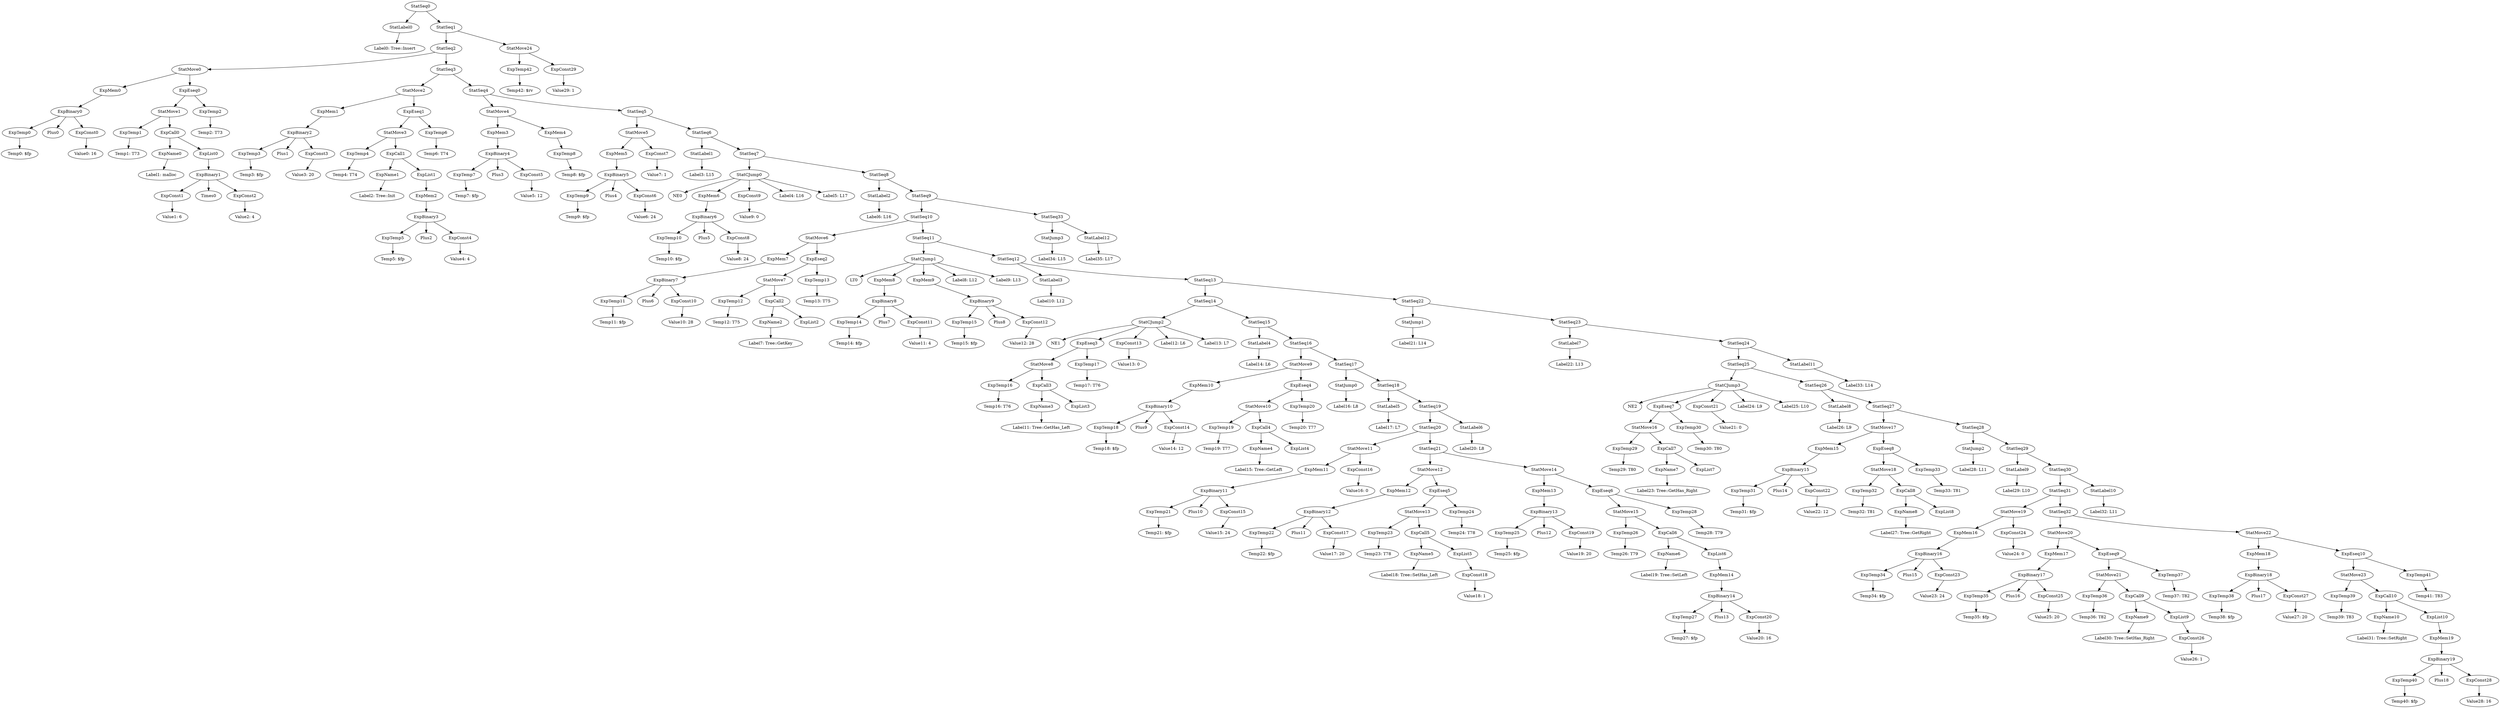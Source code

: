 digraph {
	ordering = out;
	ExpConst29 -> "Value29: 1";
	StatMove24 -> ExpTemp42;
	StatMove24 -> ExpConst29;
	ExpTemp42 -> "Temp42: $rv";
	StatJump3 -> "Label34: L15";
	StatSeq9 -> StatSeq10;
	StatSeq9 -> StatSeq33;
	StatLabel11 -> "Label33: L14";
	StatSeq24 -> StatSeq25;
	StatSeq24 -> StatLabel11;
	StatLabel10 -> "Label32: L11";
	StatSeq1 -> StatSeq2;
	StatSeq1 -> StatMove24;
	StatSeq30 -> StatSeq31;
	StatSeq30 -> StatLabel10;
	ExpTemp41 -> "Temp41: T83";
	ExpEseq10 -> StatMove23;
	ExpEseq10 -> ExpTemp41;
	ExpList10 -> ExpMem19;
	ExpBinary19 -> ExpTemp40;
	ExpBinary19 -> Plus18;
	ExpBinary19 -> ExpConst28;
	ExpCall10 -> ExpName10;
	ExpCall10 -> ExpList10;
	ExpName10 -> "Label31: Tree::SetRight";
	ExpTemp39 -> "Temp39: T83";
	StatMove22 -> ExpMem18;
	StatMove22 -> ExpEseq10;
	ExpConst27 -> "Value27: 20";
	ExpTemp37 -> "Temp37: T82";
	ExpEseq9 -> StatMove21;
	ExpEseq9 -> ExpTemp37;
	ExpCall9 -> ExpName9;
	ExpCall9 -> ExpList9;
	ExpTemp23 -> "Temp23: T78";
	StatSeq13 -> StatSeq14;
	StatSeq13 -> StatSeq22;
	ExpTemp32 -> "Temp32: T81";
	ExpConst11 -> "Value11: 4";
	StatMove12 -> ExpMem12;
	StatMove12 -> ExpEseq5;
	ExpConst19 -> "Value19: 20";
	StatCJump1 -> LT0;
	StatCJump1 -> ExpMem8;
	StatCJump1 -> ExpMem9;
	StatCJump1 -> "Label8: L12";
	StatCJump1 -> "Label9: L13";
	ExpCall3 -> ExpName3;
	ExpCall3 -> ExpList3;
	ExpConst25 -> "Value25: 20";
	ExpTemp13 -> "Temp13: T75";
	ExpEseq2 -> StatMove7;
	ExpEseq2 -> ExpTemp13;
	ExpTemp1 -> "Temp1: T73";
	ExpList1 -> ExpMem2;
	ExpBinary4 -> ExpTemp7;
	ExpBinary4 -> Plus3;
	ExpBinary4 -> ExpConst5;
	StatMove23 -> ExpTemp39;
	StatMove23 -> ExpCall10;
	ExpTemp35 -> "Temp35: $fp";
	StatLabel2 -> "Label6: L16";
	StatMove5 -> ExpMem5;
	StatMove5 -> ExpConst7;
	ExpName2 -> "Label7: Tree::GetKey";
	StatSeq7 -> StatCJump0;
	StatSeq7 -> StatSeq8;
	StatSeq16 -> StatMove9;
	StatSeq16 -> StatSeq17;
	StatCJump2 -> NE1;
	StatCJump2 -> ExpEseq3;
	StatCJump2 -> ExpConst13;
	StatCJump2 -> "Label12: L6";
	StatCJump2 -> "Label13: L7";
	ExpTemp16 -> "Temp16: T76";
	ExpBinary6 -> ExpTemp10;
	ExpBinary6 -> Plus5;
	ExpBinary6 -> ExpConst8;
	ExpTemp10 -> "Temp10: $fp";
	ExpMem10 -> ExpBinary10;
	ExpCall6 -> ExpName6;
	ExpCall6 -> ExpList6;
	ExpMem8 -> ExpBinary8;
	StatSeq6 -> StatLabel1;
	StatSeq6 -> StatSeq7;
	StatMove17 -> ExpMem15;
	StatMove17 -> ExpEseq8;
	StatLabel1 -> "Label3: L15";
	StatLabel4 -> "Label14: L6";
	StatSeq23 -> StatLabel7;
	StatSeq23 -> StatSeq24;
	StatSeq5 -> StatMove5;
	StatSeq5 -> StatSeq6;
	StatSeq2 -> StatMove0;
	StatSeq2 -> StatSeq3;
	ExpTemp2 -> "Temp2: T73";
	ExpEseq0 -> StatMove1;
	ExpEseq0 -> ExpTemp2;
	ExpTemp11 -> "Temp11: $fp";
	StatCJump0 -> NE0;
	StatCJump0 -> ExpMem6;
	StatCJump0 -> ExpConst9;
	StatCJump0 -> "Label4: L16";
	StatCJump0 -> "Label5: L17";
	ExpTemp17 -> "Temp17: T76";
	ExpConst3 -> "Value3: 20";
	ExpCall0 -> ExpName0;
	ExpCall0 -> ExpList0;
	ExpTemp12 -> "Temp12: T75";
	ExpTemp14 -> "Temp14: $fp";
	StatLabel6 -> "Label20: L8";
	ExpConst23 -> "Value23: 24";
	ExpTemp33 -> "Temp33: T81";
	StatJump1 -> "Label21: L14";
	StatLabel12 -> "Label35: L17";
	ExpBinary0 -> ExpTemp0;
	ExpBinary0 -> Plus0;
	ExpBinary0 -> ExpConst0;
	ExpBinary11 -> ExpTemp21;
	ExpBinary11 -> Plus10;
	ExpBinary11 -> ExpConst15;
	ExpBinary14 -> ExpTemp27;
	ExpBinary14 -> Plus13;
	ExpBinary14 -> ExpConst20;
	StatMove0 -> ExpMem0;
	StatMove0 -> ExpEseq0;
	StatSeq8 -> StatLabel2;
	StatSeq8 -> StatSeq9;
	StatSeq0 -> StatLabel0;
	StatSeq0 -> StatSeq1;
	ExpTemp5 -> "Temp5: $fp";
	ExpBinary17 -> ExpTemp35;
	ExpBinary17 -> Plus16;
	ExpBinary17 -> ExpConst25;
	ExpMem5 -> ExpBinary5;
	ExpMem16 -> ExpBinary16;
	ExpBinary2 -> ExpTemp3;
	ExpBinary2 -> Plus1;
	ExpBinary2 -> ExpConst3;
	ExpTemp19 -> "Temp19: T77";
	StatSeq17 -> StatJump0;
	StatSeq17 -> StatSeq18;
	ExpMem9 -> ExpBinary9;
	ExpConst6 -> "Value6: 24";
	ExpMem1 -> ExpBinary2;
	ExpBinary1 -> ExpConst1;
	ExpBinary1 -> Times0;
	ExpBinary1 -> ExpConst2;
	ExpConst10 -> "Value10: 28";
	ExpConst1 -> "Value1: 6";
	ExpName3 -> "Label11: Tree::GetHas_Left";
	ExpList6 -> ExpMem14;
	StatMove1 -> ExpTemp1;
	StatMove1 -> ExpCall0;
	ExpConst12 -> "Value12: 28";
	ExpBinary9 -> ExpTemp15;
	ExpBinary9 -> Plus8;
	ExpBinary9 -> ExpConst12;
	ExpTemp8 -> "Temp8: $fp";
	ExpMem15 -> ExpBinary15;
	ExpName0 -> "Label1: malloc";
	ExpConst8 -> "Value8: 24";
	ExpTemp20 -> "Temp20: T77";
	ExpName8 -> "Label27: Tree::GetRight";
	StatMove2 -> ExpMem1;
	StatMove2 -> ExpEseq1;
	ExpBinary13 -> ExpTemp25;
	ExpBinary13 -> Plus12;
	ExpBinary13 -> ExpConst19;
	StatSeq12 -> StatLabel3;
	StatSeq12 -> StatSeq13;
	ExpTemp4 -> "Temp4: T74";
	StatLabel5 -> "Label17: L7";
	ExpEseq3 -> StatMove8;
	ExpEseq3 -> ExpTemp17;
	ExpTemp25 -> "Temp25: $fp";
	ExpName9 -> "Label30: Tree::SetHas_Right";
	StatMove7 -> ExpTemp12;
	StatMove7 -> ExpCall2;
	ExpTemp7 -> "Temp7: $fp";
	StatLabel0 -> "Label0: Tree::Insert";
	ExpConst24 -> "Value24: 0";
	ExpTemp15 -> "Temp15: $fp";
	StatSeq32 -> StatMove20;
	StatSeq32 -> StatMove22;
	StatMove8 -> ExpTemp16;
	StatMove8 -> ExpCall3;
	ExpTemp28 -> "Temp28: T79";
	ExpTemp0 -> "Temp0: $fp";
	StatMove19 -> ExpMem16;
	StatMove19 -> ExpConst24;
	StatSeq10 -> StatMove6;
	StatSeq10 -> StatSeq11;
	StatMove13 -> ExpTemp23;
	StatMove13 -> ExpCall5;
	ExpName1 -> "Label2: Tree::Init";
	ExpMem19 -> ExpBinary19;
	ExpCall1 -> ExpName1;
	ExpCall1 -> ExpList1;
	ExpCall2 -> ExpName2;
	ExpCall2 -> ExpList2;
	ExpConst2 -> "Value2: 4";
	ExpTemp40 -> "Temp40: $fp";
	ExpBinary3 -> ExpTemp5;
	ExpBinary3 -> Plus2;
	ExpBinary3 -> ExpConst4;
	ExpConst13 -> "Value13: 0";
	ExpMem7 -> ExpBinary7;
	StatMove15 -> ExpTemp26;
	StatMove15 -> ExpCall6;
	ExpConst4 -> "Value4: 4";
	ExpBinary8 -> ExpTemp14;
	ExpBinary8 -> Plus7;
	ExpBinary8 -> ExpConst11;
	ExpConst5 -> "Value5: 12";
	StatSeq26 -> StatLabel8;
	StatSeq26 -> StatSeq27;
	StatSeq33 -> StatJump3;
	StatSeq33 -> StatLabel12;
	StatSeq15 -> StatLabel4;
	StatSeq15 -> StatSeq16;
	StatSeq3 -> StatMove2;
	StatSeq3 -> StatSeq4;
	ExpConst0 -> "Value0: 16";
	ExpCall4 -> ExpName4;
	ExpCall4 -> ExpList4;
	ExpMem2 -> ExpBinary3;
	StatSeq11 -> StatCJump1;
	StatSeq11 -> StatSeq12;
	ExpBinary15 -> ExpTemp31;
	ExpBinary15 -> Plus14;
	ExpBinary15 -> ExpConst22;
	StatSeq20 -> StatMove11;
	StatSeq20 -> StatSeq21;
	ExpBinary7 -> ExpTemp11;
	ExpBinary7 -> Plus6;
	ExpBinary7 -> ExpConst10;
	ExpBinary5 -> ExpTemp9;
	ExpBinary5 -> Plus4;
	ExpBinary5 -> ExpConst6;
	ExpConst28 -> "Value28: 16";
	ExpTemp18 -> "Temp18: $fp";
	ExpBinary10 -> ExpTemp18;
	ExpBinary10 -> Plus9;
	ExpBinary10 -> ExpConst14;
	ExpConst9 -> "Value9: 0";
	ExpConst14 -> "Value14: 12";
	StatMove4 -> ExpMem3;
	StatMove4 -> ExpMem4;
	StatMove9 -> ExpMem10;
	StatMove9 -> ExpEseq4;
	ExpMem4 -> ExpTemp8;
	StatMove10 -> ExpTemp19;
	StatMove10 -> ExpCall4;
	ExpName4 -> "Label15: Tree::GetLeft";
	ExpMem3 -> ExpBinary4;
	ExpEseq4 -> StatMove10;
	ExpEseq4 -> ExpTemp20;
	ExpEseq1 -> StatMove3;
	ExpEseq1 -> ExpTemp6;
	StatJump0 -> "Label16: L8";
	ExpName7 -> "Label23: Tree::GetHas_Right";
	StatLabel3 -> "Label10: L12";
	StatSeq18 -> StatLabel5;
	StatSeq18 -> StatSeq19;
	ExpConst7 -> "Value7: 1";
	ExpTemp21 -> "Temp21: $fp";
	ExpConst15 -> "Value15: 24";
	ExpCall8 -> ExpName8;
	ExpCall8 -> ExpList8;
	ExpMem11 -> ExpBinary11;
	StatMove11 -> ExpMem11;
	StatMove11 -> ExpConst16;
	ExpMem6 -> ExpBinary6;
	ExpConst16 -> "Value16: 0";
	ExpTemp22 -> "Temp22: $fp";
	StatMove6 -> ExpMem7;
	StatMove6 -> ExpEseq2;
	ExpBinary12 -> ExpTemp22;
	ExpBinary12 -> Plus11;
	ExpBinary12 -> ExpConst17;
	ExpName5 -> "Label18: Tree::SetHas_Left";
	ExpConst26 -> "Value26: 1";
	ExpConst18 -> "Value18: 1";
	ExpConst17 -> "Value17: 20";
	ExpMem12 -> ExpBinary12;
	StatMove16 -> ExpTemp29;
	StatMove16 -> ExpCall7;
	ExpCall5 -> ExpName5;
	ExpCall5 -> ExpList5;
	ExpMem18 -> ExpBinary18;
	ExpEseq5 -> StatMove13;
	ExpEseq5 -> ExpTemp24;
	StatSeq28 -> StatJump2;
	StatSeq28 -> StatSeq29;
	ExpTemp31 -> "Temp31: $fp";
	ExpList5 -> ExpConst18;
	ExpTemp24 -> "Temp24: T78";
	ExpEseq6 -> StatMove15;
	ExpEseq6 -> ExpTemp28;
	StatSeq21 -> StatMove12;
	StatSeq21 -> StatMove14;
	StatSeq14 -> StatCJump2;
	StatSeq14 -> StatSeq15;
	ExpMem13 -> ExpBinary13;
	StatMove14 -> ExpMem13;
	StatMove14 -> ExpEseq6;
	ExpCall7 -> ExpName7;
	ExpCall7 -> ExpList7;
	ExpTemp26 -> "Temp26: T79";
	ExpTemp38 -> "Temp38: $fp";
	ExpName6 -> "Label19: Tree::SetLeft";
	ExpTemp27 -> "Temp27: $fp";
	StatSeq31 -> StatMove19;
	StatSeq31 -> StatSeq32;
	ExpMem14 -> ExpBinary14;
	StatSeq19 -> StatSeq20;
	StatSeq19 -> StatLabel6;
	StatSeq22 -> StatJump1;
	StatSeq22 -> StatSeq23;
	ExpList9 -> ExpConst26;
	StatCJump3 -> NE2;
	StatCJump3 -> ExpEseq7;
	StatCJump3 -> ExpConst21;
	StatCJump3 -> "Label24: L9";
	StatCJump3 -> "Label25: L10";
	ExpTemp29 -> "Temp29: T80";
	ExpBinary16 -> ExpTemp34;
	ExpBinary16 -> Plus15;
	ExpBinary16 -> ExpConst23;
	ExpTemp30 -> "Temp30: T80";
	ExpConst21 -> "Value21: 0";
	StatMove3 -> ExpTemp4;
	StatMove3 -> ExpCall1;
	ExpEseq7 -> StatMove16;
	ExpEseq7 -> ExpTemp30;
	StatSeq25 -> StatCJump3;
	StatSeq25 -> StatSeq26;
	ExpBinary18 -> ExpTemp38;
	ExpBinary18 -> Plus17;
	ExpBinary18 -> ExpConst27;
	ExpTemp3 -> "Temp3: $fp";
	ExpTemp6 -> "Temp6: T74";
	StatLabel8 -> "Label26: L9";
	ExpList0 -> ExpBinary1;
	ExpConst22 -> "Value22: 12";
	StatMove18 -> ExpTemp32;
	StatMove18 -> ExpCall8;
	ExpEseq8 -> StatMove18;
	ExpEseq8 -> ExpTemp33;
	ExpTemp9 -> "Temp9: $fp";
	StatSeq27 -> StatMove17;
	StatSeq27 -> StatSeq28;
	StatJump2 -> "Label28: L11";
	StatLabel9 -> "Label29: L10";
	ExpConst20 -> "Value20: 16";
	StatSeq29 -> StatLabel9;
	StatSeq29 -> StatSeq30;
	StatLabel7 -> "Label22: L13";
	ExpTemp34 -> "Temp34: $fp";
	ExpMem17 -> ExpBinary17;
	StatMove20 -> ExpMem17;
	StatMove20 -> ExpEseq9;
	StatSeq4 -> StatMove4;
	StatSeq4 -> StatSeq5;
	ExpMem0 -> ExpBinary0;
	ExpTemp36 -> "Temp36: T82";
	StatMove21 -> ExpTemp36;
	StatMove21 -> ExpCall9;
}


